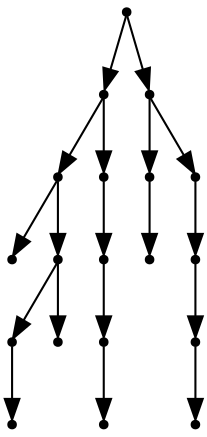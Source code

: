 digraph {
  18 [shape=point];
  10 [shape=point];
  5 [shape=point];
  0 [shape=point];
  4 [shape=point];
  2 [shape=point];
  1 [shape=point];
  3 [shape=point];
  9 [shape=point];
  8 [shape=point];
  7 [shape=point];
  6 [shape=point];
  17 [shape=point];
  12 [shape=point];
  11 [shape=point];
  16 [shape=point];
  15 [shape=point];
  14 [shape=point];
  13 [shape=point];
18 -> 10;
10 -> 5;
5 -> 0;
5 -> 4;
4 -> 2;
2 -> 1;
4 -> 3;
10 -> 9;
9 -> 8;
8 -> 7;
7 -> 6;
18 -> 17;
17 -> 12;
12 -> 11;
17 -> 16;
16 -> 15;
15 -> 14;
14 -> 13;
}
